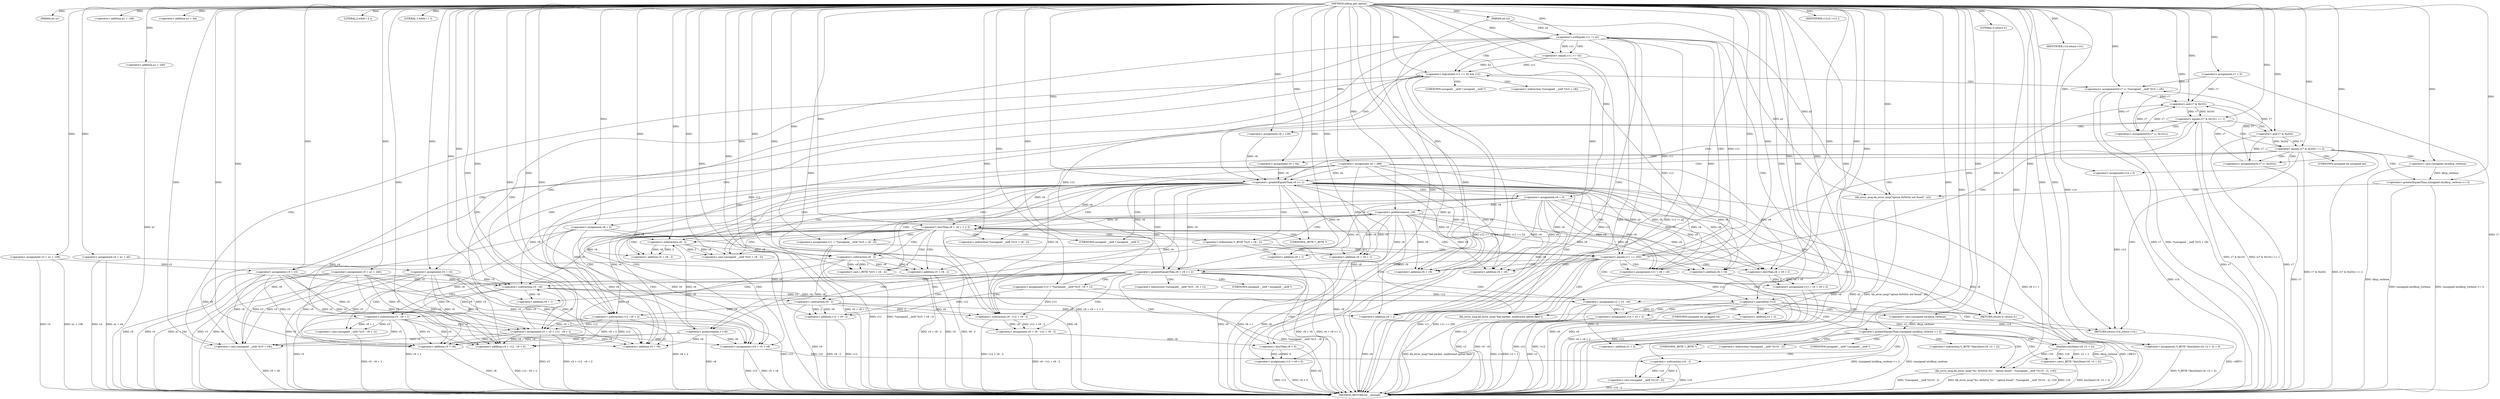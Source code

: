 digraph udhcp_get_option {  
"1000115" [label = "(METHOD,udhcp_get_option)" ]
"1000386" [label = "(METHOD_RETURN,int __fastcall)" ]
"1000116" [label = "(PARAM,int a1)" ]
"1000117" [label = "(PARAM,int a2)" ]
"1000133" [label = "(<operator>.assignment,v3 = a1 + 108)" ]
"1000135" [label = "(<operator>.addition,a1 + 108)" ]
"1000138" [label = "(<operator>.assignment,v4 = a1 + 44)" ]
"1000140" [label = "(<operator>.addition,a1 + 44)" ]
"1000143" [label = "(<operator>.assignment,v5 = a1 + 240)" ]
"1000145" [label = "(<operator>.addition,a1 + 240)" ]
"1000148" [label = "(<operator>.assignment,v6 = 388)" ]
"1000151" [label = "(<operator>.assignment,v7 = 0)" ]
"1000155" [label = "(LITERAL,2,while ( 2 ))" ]
"1000157" [label = "(<operator>.assignment,v8 = 2)" ]
"1000160" [label = "(<operator>.assignment,v9 = 0)" ]
"1000164" [label = "(LITERAL,1,while ( 1 ))" ]
"1000166" [label = "(<operator>.assignment,v10 = v5 + v8)" ]
"1000168" [label = "(<operator>.addition,v5 + v8)" ]
"1000171" [label = "(<operator>.assignment,v11 = *(unsigned __int8 *)(v5 + v8 - 2))" ]
"1000174" [label = "(<operator>.cast,(unsigned __int8 *)(v5 + v8 - 2))" ]
"1000176" [label = "(<operator>.addition,v5 + v8 - 2)" ]
"1000178" [label = "(<operator>.subtraction,v8 - 2)" ]
"1000183" [label = "(<operator>.cast,(_BYTE *)(v5 + v8 - 2))" ]
"1000185" [label = "(<operator>.addition,v5 + v8 - 2)" ]
"1000187" [label = "(<operator>.subtraction,v8 - 2)" ]
"1000191" [label = "(<operator>.preDecrement,--v9)" ]
"1000193" [label = "(<operator>.preIncrement,++v8)" ]
"1000196" [label = "(<operator>.lessThan,v6 + v9 + 1 < 2)" ]
"1000197" [label = "(<operator>.addition,v6 + v9 + 1)" ]
"1000199" [label = "(<operator>.addition,v9 + 1)" ]
"1000205" [label = "(<operator>.equals,v11 == 255)" ]
"1000210" [label = "(<operator>.equals,(v7 & 0x101) == 1)" ]
"1000211" [label = "(<operator>.and,v7 & 0x101)" ]
"1000216" [label = "(<operators>.assignmentOr,v7 |= 0x101u)" ]
"1000219" [label = "(<operator>.assignment,v6 = 128)" ]
"1000222" [label = "(<operator>.assignment,v5 = v3)" ]
"1000227" [label = "(<operator>.equals,(v7 & 0x202) == 2)" ]
"1000228" [label = "(<operator>.and,v7 & 0x202)" ]
"1000233" [label = "(<operators>.assignmentOr,v7 |= 0x202u)" ]
"1000236" [label = "(<operator>.assignment,v6 = 64)" ]
"1000239" [label = "(<operator>.assignment,v5 = v4)" ]
"1000243" [label = "(<operator>.assignment,v14 = 0)" ]
"1000247" [label = "(<operator>.greaterEqualsThan,(unsigned int)dhcp_verbose >= 3)" ]
"1000248" [label = "(<operator>.cast,(unsigned int)dhcp_verbose)" ]
"1000252" [label = "(bb_error_msg,bb_error_msg(\"option 0x%02x not found\", a2))" ]
"1000257" [label = "(<operator>.assignment,v12 = v6 + v9)" ]
"1000259" [label = "(<operator>.addition,v6 + v9)" ]
"1000262" [label = "(<operator>.assignment,v13 = v6 + v9 < 2)" ]
"1000264" [label = "(<operator>.lessThan,v6 + v9 < 2)" ]
"1000265" [label = "(<operator>.addition,v6 + v9)" ]
"1000270" [label = "(<operator>.greaterEqualsThan,v6 + v9 >= 2)" ]
"1000271" [label = "(<operator>.addition,v6 + v9)" ]
"1000276" [label = "(<operator>.assignment,v2 = v5 - v9)" ]
"1000278" [label = "(<operator>.subtraction,v5 - v9)" ]
"1000281" [label = "(<operator>.assignment,v12 = *(unsigned __int8 *)(v5 - v9 + 1))" ]
"1000284" [label = "(<operator>.cast,(unsigned __int8 *)(v5 - v9 + 1))" ]
"1000286" [label = "(<operator>.subtraction,v5 - v9 + 1)" ]
"1000288" [label = "(<operator>.addition,v9 + 1)" ]
"1000291" [label = "(<operator>.assignment,v6 = v6 - v12 + v9 - 2)" ]
"1000293" [label = "(<operator>.subtraction,v6 - v12 + v9 - 2)" ]
"1000295" [label = "(<operator>.addition,v12 + v9 - 2)" ]
"1000297" [label = "(<operator>.subtraction,v9 - 2)" ]
"1000300" [label = "(<operator>.assignment,v13 = v6 < 0)" ]
"1000302" [label = "(<operator>.lessThan,v6 < 0)" ]
"1000306" [label = "(IDENTIFIER,v13,if ( v13 ))" ]
"1000309" [label = "(<operator>.notEquals,v11 != a2)" ]
"1000314" [label = "(<operator>.logicalAnd,v11 == 52 && v12)" ]
"1000315" [label = "(<operator>.equals,v11 == 52)" ]
"1000319" [label = "(<operators>.assignmentOr,v7 |= *(unsigned __int8 *)(v5 + v8))" ]
"1000322" [label = "(<operator>.cast,(unsigned __int8 *)(v5 + v8))" ]
"1000324" [label = "(<operator>.addition,v5 + v8)" ]
"1000327" [label = "(<operator>.assignment,v5 = v5 + v12 - v9 + 2)" ]
"1000329" [label = "(<operator>.addition,v5 + v12 - v9 + 2)" ]
"1000331" [label = "(<operator>.subtraction,v12 - v9 + 2)" ]
"1000333" [label = "(<operator>.addition,v9 + 2)" ]
"1000338" [label = "(<operator>.greaterEqualsThan,v6 >= 1)" ]
"1000344" [label = "(<operator>.logicalNot,!v12)" ]
"1000348" [label = "(bb_error_msg,bb_error_msg(\"bad packet, malformed option field\"))" ]
"1000350" [label = "(RETURN,return 0;,return 0;)" ]
"1000351" [label = "(LITERAL,0,return 0;)" ]
"1000353" [label = "(<operator>.greaterEqualsThan,(unsigned int)dhcp_verbose >= 2)" ]
"1000354" [label = "(<operator>.cast,(unsigned int)dhcp_verbose)" ]
"1000359" [label = "(<operator>.assignment,*(_BYTE *)bin2hex(v16, v2 + 2) = 0)" ]
"1000361" [label = "(<operator>.cast,(_BYTE *)bin2hex(v16, v2 + 2))" ]
"1000363" [label = "(bin2hex,bin2hex(v16, v2 + 2))" ]
"1000365" [label = "(<operator>.addition,v2 + 2)" ]
"1000369" [label = "(bb_error_msg,bb_error_msg(\"%s: 0x%02x %s\", \"option found\", *(unsigned __int8 *)(v10 - 2), v16))" ]
"1000373" [label = "(<operator>.cast,(unsigned __int8 *)(v10 - 2))" ]
"1000375" [label = "(<operator>.subtraction,v10 - 2)" ]
"1000379" [label = "(<operator>.assignment,v14 = v2 + 2)" ]
"1000381" [label = "(<operator>.addition,v2 + 2)" ]
"1000384" [label = "(RETURN,return v14;,return v14;)" ]
"1000385" [label = "(IDENTIFIER,v14,return v14;)" ]
"1000173" [label = "(<operator>.indirection,*(unsigned __int8 *)(v5 + v8 - 2))" ]
"1000175" [label = "(UNKNOWN,unsigned __int8 *,unsigned __int8 *)" ]
"1000182" [label = "(<operator>.indirection,*(_BYTE *)(v5 + v8 - 2))" ]
"1000184" [label = "(UNKNOWN,_BYTE *,_BYTE *)" ]
"1000249" [label = "(UNKNOWN,unsigned int,unsigned int)" ]
"1000283" [label = "(<operator>.indirection,*(unsigned __int8 *)(v5 - v9 + 1))" ]
"1000285" [label = "(UNKNOWN,unsigned __int8 *,unsigned __int8 *)" ]
"1000321" [label = "(<operator>.indirection,*(unsigned __int8 *)(v5 + v8))" ]
"1000323" [label = "(UNKNOWN,unsigned __int8 *,unsigned __int8 *)" ]
"1000355" [label = "(UNKNOWN,unsigned int,unsigned int)" ]
"1000360" [label = "(<operator>.indirection,*(_BYTE *)bin2hex(v16, v2 + 2))" ]
"1000362" [label = "(UNKNOWN,_BYTE *,_BYTE *)" ]
"1000372" [label = "(<operator>.indirection,*(unsigned __int8 *)(v10 - 2))" ]
"1000374" [label = "(UNKNOWN,unsigned __int8 *,unsigned __int8 *)" ]
  "1000350" -> "1000386"  [ label = "DDG: <RET>"] 
  "1000384" -> "1000386"  [ label = "DDG: <RET>"] 
  "1000257" -> "1000386"  [ label = "DDG: v12"] 
  "1000300" -> "1000386"  [ label = "DDG: v13"] 
  "1000166" -> "1000386"  [ label = "DDG: v10"] 
  "1000143" -> "1000386"  [ label = "DDG: v5"] 
  "1000160" -> "1000386"  [ label = "DDG: v9"] 
  "1000193" -> "1000386"  [ label = "DDG: v8"] 
  "1000205" -> "1000386"  [ label = "DDG: v11 == 255"] 
  "1000199" -> "1000386"  [ label = "DDG: v9"] 
  "1000293" -> "1000386"  [ label = "DDG: v12 + v9 - 2"] 
  "1000348" -> "1000386"  [ label = "DDG: bb_error_msg(\"bad packet, malformed option field\")"] 
  "1000315" -> "1000386"  [ label = "DDG: v11"] 
  "1000117" -> "1000386"  [ label = "DDG: a2"] 
  "1000197" -> "1000386"  [ label = "DDG: v9 + 1"] 
  "1000138" -> "1000386"  [ label = "DDG: v4"] 
  "1000222" -> "1000386"  [ label = "DDG: v5"] 
  "1000243" -> "1000386"  [ label = "DDG: v14"] 
  "1000344" -> "1000386"  [ label = "DDG: !v12"] 
  "1000353" -> "1000386"  [ label = "DDG: (unsigned int)dhcp_verbose >= 2"] 
  "1000319" -> "1000386"  [ label = "DDG: *(unsigned __int8 *)(v5 + v8)"] 
  "1000216" -> "1000386"  [ label = "DDG: v7"] 
  "1000333" -> "1000386"  [ label = "DDG: v9"] 
  "1000210" -> "1000386"  [ label = "DDG: v7 & 0x101"] 
  "1000369" -> "1000386"  [ label = "DDG: bb_error_msg(\"%s: 0x%02x %s\", \"option found\", *(unsigned __int8 *)(v10 - 2), v16)"] 
  "1000228" -> "1000386"  [ label = "DDG: v7"] 
  "1000379" -> "1000386"  [ label = "DDG: v14"] 
  "1000151" -> "1000386"  [ label = "DDG: v7"] 
  "1000233" -> "1000386"  [ label = "DDG: v7"] 
  "1000133" -> "1000386"  [ label = "DDG: v3"] 
  "1000281" -> "1000386"  [ label = "DDG: *(unsigned __int8 *)(v5 - v9 + 1)"] 
  "1000297" -> "1000386"  [ label = "DDG: v9"] 
  "1000375" -> "1000386"  [ label = "DDG: v10"] 
  "1000354" -> "1000386"  [ label = "DDG: dhcp_verbose"] 
  "1000295" -> "1000386"  [ label = "DDG: v12"] 
  "1000381" -> "1000386"  [ label = "DDG: v2"] 
  "1000271" -> "1000386"  [ label = "DDG: v6"] 
  "1000319" -> "1000386"  [ label = "DDG: v7"] 
  "1000270" -> "1000386"  [ label = "DDG: v6 + v9 >= 2"] 
  "1000227" -> "1000386"  [ label = "DDG: (v7 & 0x202) == 2"] 
  "1000239" -> "1000386"  [ label = "DDG: v4"] 
  "1000300" -> "1000386"  [ label = "DDG: v6 < 0"] 
  "1000248" -> "1000386"  [ label = "DDG: dhcp_verbose"] 
  "1000222" -> "1000386"  [ label = "DDG: v3"] 
  "1000148" -> "1000386"  [ label = "DDG: v6"] 
  "1000344" -> "1000386"  [ label = "DDG: v12"] 
  "1000309" -> "1000386"  [ label = "DDG: v11"] 
  "1000157" -> "1000386"  [ label = "DDG: v8"] 
  "1000247" -> "1000386"  [ label = "DDG: (unsigned int)dhcp_verbose >= 3"] 
  "1000276" -> "1000386"  [ label = "DDG: v2"] 
  "1000270" -> "1000386"  [ label = "DDG: v6 + v9"] 
  "1000262" -> "1000386"  [ label = "DDG: v13"] 
  "1000369" -> "1000386"  [ label = "DDG: v16"] 
  "1000291" -> "1000386"  [ label = "DDG: v6 - v12 + v9 - 2"] 
  "1000286" -> "1000386"  [ label = "DDG: v9 + 1"] 
  "1000183" -> "1000386"  [ label = "DDG: v5 + v8 - 2"] 
  "1000314" -> "1000386"  [ label = "DDG: v11 == 52 && v12"] 
  "1000247" -> "1000386"  [ label = "DDG: (unsigned int)dhcp_verbose"] 
  "1000252" -> "1000386"  [ label = "DDG: bb_error_msg(\"option 0x%02x not found\", a2)"] 
  "1000284" -> "1000386"  [ label = "DDG: v5 - v9 + 1"] 
  "1000302" -> "1000386"  [ label = "DDG: v6"] 
  "1000309" -> "1000386"  [ label = "DDG: a2"] 
  "1000286" -> "1000386"  [ label = "DDG: v5"] 
  "1000197" -> "1000386"  [ label = "DDG: v6"] 
  "1000369" -> "1000386"  [ label = "DDG: *(unsigned __int8 *)(v10 - 2)"] 
  "1000331" -> "1000386"  [ label = "DDG: v12"] 
  "1000187" -> "1000386"  [ label = "DDG: v8"] 
  "1000314" -> "1000386"  [ label = "DDG: v11 == 52"] 
  "1000133" -> "1000386"  [ label = "DDG: a1 + 108"] 
  "1000205" -> "1000386"  [ label = "DDG: v11"] 
  "1000327" -> "1000386"  [ label = "DDG: v5"] 
  "1000185" -> "1000386"  [ label = "DDG: v8 - 2"] 
  "1000227" -> "1000386"  [ label = "DDG: v7 & 0x202"] 
  "1000327" -> "1000386"  [ label = "DDG: v5 + v12 - v9 + 2"] 
  "1000271" -> "1000386"  [ label = "DDG: v9"] 
  "1000196" -> "1000386"  [ label = "DDG: v6 + v9 + 1 < 2"] 
  "1000338" -> "1000386"  [ label = "DDG: v6"] 
  "1000353" -> "1000386"  [ label = "DDG: (unsigned int)dhcp_verbose"] 
  "1000373" -> "1000386"  [ label = "DDG: v10 - 2"] 
  "1000138" -> "1000386"  [ label = "DDG: a1 + 44"] 
  "1000276" -> "1000386"  [ label = "DDG: v5 - v9"] 
  "1000361" -> "1000386"  [ label = "DDG: bin2hex(v16, v2 + 2)"] 
  "1000262" -> "1000386"  [ label = "DDG: v6 + v9 < 2"] 
  "1000143" -> "1000386"  [ label = "DDG: a1 + 240"] 
  "1000171" -> "1000386"  [ label = "DDG: *(unsigned __int8 *)(v5 + v8 - 2)"] 
  "1000210" -> "1000386"  [ label = "DDG: (v7 & 0x101) == 1"] 
  "1000252" -> "1000386"  [ label = "DDG: a2"] 
  "1000309" -> "1000386"  [ label = "DDG: v11 != a2"] 
  "1000324" -> "1000386"  [ label = "DDG: v8"] 
  "1000171" -> "1000386"  [ label = "DDG: v11"] 
  "1000196" -> "1000386"  [ label = "DDG: v6 + v9 + 1"] 
  "1000295" -> "1000386"  [ label = "DDG: v9 - 2"] 
  "1000239" -> "1000386"  [ label = "DDG: v5"] 
  "1000322" -> "1000386"  [ label = "DDG: v5 + v8"] 
  "1000338" -> "1000386"  [ label = "DDG: v6 >= 1"] 
  "1000145" -> "1000386"  [ label = "DDG: a1"] 
  "1000379" -> "1000386"  [ label = "DDG: v2 + 2"] 
  "1000166" -> "1000386"  [ label = "DDG: v5 + v8"] 
  "1000185" -> "1000386"  [ label = "DDG: v5"] 
  "1000331" -> "1000386"  [ label = "DDG: v9 + 2"] 
  "1000359" -> "1000386"  [ label = "DDG: *(_BYTE *)bin2hex(v16, v2 + 2)"] 
  "1000329" -> "1000386"  [ label = "DDG: v12 - v9 + 2"] 
  "1000115" -> "1000116"  [ label = "DDG: "] 
  "1000115" -> "1000117"  [ label = "DDG: "] 
  "1000115" -> "1000133"  [ label = "DDG: "] 
  "1000115" -> "1000135"  [ label = "DDG: "] 
  "1000115" -> "1000138"  [ label = "DDG: "] 
  "1000115" -> "1000140"  [ label = "DDG: "] 
  "1000115" -> "1000143"  [ label = "DDG: "] 
  "1000115" -> "1000145"  [ label = "DDG: "] 
  "1000115" -> "1000148"  [ label = "DDG: "] 
  "1000115" -> "1000151"  [ label = "DDG: "] 
  "1000115" -> "1000155"  [ label = "DDG: "] 
  "1000115" -> "1000157"  [ label = "DDG: "] 
  "1000115" -> "1000160"  [ label = "DDG: "] 
  "1000115" -> "1000164"  [ label = "DDG: "] 
  "1000143" -> "1000166"  [ label = "DDG: v5"] 
  "1000222" -> "1000166"  [ label = "DDG: v5"] 
  "1000327" -> "1000166"  [ label = "DDG: v5"] 
  "1000239" -> "1000166"  [ label = "DDG: v5"] 
  "1000115" -> "1000166"  [ label = "DDG: "] 
  "1000193" -> "1000166"  [ label = "DDG: v8"] 
  "1000157" -> "1000166"  [ label = "DDG: v8"] 
  "1000143" -> "1000168"  [ label = "DDG: v5"] 
  "1000222" -> "1000168"  [ label = "DDG: v5"] 
  "1000327" -> "1000168"  [ label = "DDG: v5"] 
  "1000239" -> "1000168"  [ label = "DDG: v5"] 
  "1000115" -> "1000168"  [ label = "DDG: "] 
  "1000193" -> "1000168"  [ label = "DDG: v8"] 
  "1000157" -> "1000168"  [ label = "DDG: v8"] 
  "1000115" -> "1000171"  [ label = "DDG: "] 
  "1000115" -> "1000174"  [ label = "DDG: "] 
  "1000178" -> "1000174"  [ label = "DDG: v8"] 
  "1000178" -> "1000174"  [ label = "DDG: 2"] 
  "1000115" -> "1000176"  [ label = "DDG: "] 
  "1000178" -> "1000176"  [ label = "DDG: v8"] 
  "1000178" -> "1000176"  [ label = "DDG: 2"] 
  "1000115" -> "1000178"  [ label = "DDG: "] 
  "1000193" -> "1000178"  [ label = "DDG: v8"] 
  "1000157" -> "1000178"  [ label = "DDG: v8"] 
  "1000115" -> "1000183"  [ label = "DDG: "] 
  "1000187" -> "1000183"  [ label = "DDG: v8"] 
  "1000187" -> "1000183"  [ label = "DDG: 2"] 
  "1000115" -> "1000185"  [ label = "DDG: "] 
  "1000187" -> "1000185"  [ label = "DDG: v8"] 
  "1000187" -> "1000185"  [ label = "DDG: 2"] 
  "1000178" -> "1000187"  [ label = "DDG: v8"] 
  "1000115" -> "1000187"  [ label = "DDG: "] 
  "1000160" -> "1000191"  [ label = "DDG: v9"] 
  "1000115" -> "1000191"  [ label = "DDG: "] 
  "1000187" -> "1000193"  [ label = "DDG: v8"] 
  "1000115" -> "1000193"  [ label = "DDG: "] 
  "1000148" -> "1000196"  [ label = "DDG: v6"] 
  "1000338" -> "1000196"  [ label = "DDG: v6"] 
  "1000115" -> "1000196"  [ label = "DDG: "] 
  "1000191" -> "1000196"  [ label = "DDG: v9"] 
  "1000148" -> "1000197"  [ label = "DDG: v6"] 
  "1000338" -> "1000197"  [ label = "DDG: v6"] 
  "1000115" -> "1000197"  [ label = "DDG: "] 
  "1000191" -> "1000197"  [ label = "DDG: v9"] 
  "1000191" -> "1000199"  [ label = "DDG: v9"] 
  "1000115" -> "1000199"  [ label = "DDG: "] 
  "1000315" -> "1000205"  [ label = "DDG: v11"] 
  "1000171" -> "1000205"  [ label = "DDG: v11"] 
  "1000115" -> "1000205"  [ label = "DDG: "] 
  "1000211" -> "1000210"  [ label = "DDG: v7"] 
  "1000211" -> "1000210"  [ label = "DDG: 0x101"] 
  "1000216" -> "1000211"  [ label = "DDG: v7"] 
  "1000319" -> "1000211"  [ label = "DDG: v7"] 
  "1000151" -> "1000211"  [ label = "DDG: v7"] 
  "1000233" -> "1000211"  [ label = "DDG: v7"] 
  "1000115" -> "1000211"  [ label = "DDG: "] 
  "1000115" -> "1000210"  [ label = "DDG: "] 
  "1000115" -> "1000216"  [ label = "DDG: "] 
  "1000211" -> "1000216"  [ label = "DDG: v7"] 
  "1000115" -> "1000219"  [ label = "DDG: "] 
  "1000133" -> "1000222"  [ label = "DDG: v3"] 
  "1000115" -> "1000222"  [ label = "DDG: "] 
  "1000228" -> "1000227"  [ label = "DDG: v7"] 
  "1000228" -> "1000227"  [ label = "DDG: 0x202"] 
  "1000211" -> "1000228"  [ label = "DDG: v7"] 
  "1000115" -> "1000228"  [ label = "DDG: "] 
  "1000115" -> "1000227"  [ label = "DDG: "] 
  "1000115" -> "1000233"  [ label = "DDG: "] 
  "1000228" -> "1000233"  [ label = "DDG: v7"] 
  "1000115" -> "1000236"  [ label = "DDG: "] 
  "1000138" -> "1000239"  [ label = "DDG: v4"] 
  "1000115" -> "1000239"  [ label = "DDG: "] 
  "1000115" -> "1000243"  [ label = "DDG: "] 
  "1000248" -> "1000247"  [ label = "DDG: dhcp_verbose"] 
  "1000115" -> "1000248"  [ label = "DDG: "] 
  "1000115" -> "1000247"  [ label = "DDG: "] 
  "1000115" -> "1000252"  [ label = "DDG: "] 
  "1000309" -> "1000252"  [ label = "DDG: a2"] 
  "1000117" -> "1000252"  [ label = "DDG: a2"] 
  "1000148" -> "1000257"  [ label = "DDG: v6"] 
  "1000338" -> "1000257"  [ label = "DDG: v6"] 
  "1000115" -> "1000257"  [ label = "DDG: "] 
  "1000160" -> "1000257"  [ label = "DDG: v9"] 
  "1000191" -> "1000257"  [ label = "DDG: v9"] 
  "1000148" -> "1000259"  [ label = "DDG: v6"] 
  "1000338" -> "1000259"  [ label = "DDG: v6"] 
  "1000115" -> "1000259"  [ label = "DDG: "] 
  "1000160" -> "1000259"  [ label = "DDG: v9"] 
  "1000191" -> "1000259"  [ label = "DDG: v9"] 
  "1000264" -> "1000262"  [ label = "DDG: v6 + v9"] 
  "1000264" -> "1000262"  [ label = "DDG: 2"] 
  "1000115" -> "1000262"  [ label = "DDG: "] 
  "1000115" -> "1000264"  [ label = "DDG: "] 
  "1000148" -> "1000264"  [ label = "DDG: v6"] 
  "1000338" -> "1000264"  [ label = "DDG: v6"] 
  "1000160" -> "1000264"  [ label = "DDG: v9"] 
  "1000191" -> "1000264"  [ label = "DDG: v9"] 
  "1000115" -> "1000265"  [ label = "DDG: "] 
  "1000148" -> "1000265"  [ label = "DDG: v6"] 
  "1000338" -> "1000265"  [ label = "DDG: v6"] 
  "1000160" -> "1000265"  [ label = "DDG: v9"] 
  "1000191" -> "1000265"  [ label = "DDG: v9"] 
  "1000115" -> "1000270"  [ label = "DDG: "] 
  "1000148" -> "1000270"  [ label = "DDG: v6"] 
  "1000338" -> "1000270"  [ label = "DDG: v6"] 
  "1000160" -> "1000270"  [ label = "DDG: v9"] 
  "1000191" -> "1000270"  [ label = "DDG: v9"] 
  "1000115" -> "1000271"  [ label = "DDG: "] 
  "1000148" -> "1000271"  [ label = "DDG: v6"] 
  "1000338" -> "1000271"  [ label = "DDG: v6"] 
  "1000160" -> "1000271"  [ label = "DDG: v9"] 
  "1000191" -> "1000271"  [ label = "DDG: v9"] 
  "1000278" -> "1000276"  [ label = "DDG: v5"] 
  "1000278" -> "1000276"  [ label = "DDG: v9"] 
  "1000115" -> "1000276"  [ label = "DDG: "] 
  "1000143" -> "1000278"  [ label = "DDG: v5"] 
  "1000222" -> "1000278"  [ label = "DDG: v5"] 
  "1000327" -> "1000278"  [ label = "DDG: v5"] 
  "1000239" -> "1000278"  [ label = "DDG: v5"] 
  "1000115" -> "1000278"  [ label = "DDG: "] 
  "1000160" -> "1000278"  [ label = "DDG: v9"] 
  "1000191" -> "1000278"  [ label = "DDG: v9"] 
  "1000115" -> "1000281"  [ label = "DDG: "] 
  "1000286" -> "1000284"  [ label = "DDG: v5"] 
  "1000286" -> "1000284"  [ label = "DDG: v9 + 1"] 
  "1000278" -> "1000286"  [ label = "DDG: v5"] 
  "1000115" -> "1000286"  [ label = "DDG: "] 
  "1000278" -> "1000286"  [ label = "DDG: v9"] 
  "1000278" -> "1000288"  [ label = "DDG: v9"] 
  "1000115" -> "1000288"  [ label = "DDG: "] 
  "1000293" -> "1000291"  [ label = "DDG: v6"] 
  "1000293" -> "1000291"  [ label = "DDG: v12 + v9 - 2"] 
  "1000115" -> "1000291"  [ label = "DDG: "] 
  "1000115" -> "1000293"  [ label = "DDG: "] 
  "1000148" -> "1000293"  [ label = "DDG: v6"] 
  "1000338" -> "1000293"  [ label = "DDG: v6"] 
  "1000281" -> "1000293"  [ label = "DDG: v12"] 
  "1000297" -> "1000293"  [ label = "DDG: v9"] 
  "1000297" -> "1000293"  [ label = "DDG: 2"] 
  "1000281" -> "1000295"  [ label = "DDG: v12"] 
  "1000115" -> "1000295"  [ label = "DDG: "] 
  "1000297" -> "1000295"  [ label = "DDG: v9"] 
  "1000297" -> "1000295"  [ label = "DDG: 2"] 
  "1000115" -> "1000297"  [ label = "DDG: "] 
  "1000278" -> "1000297"  [ label = "DDG: v9"] 
  "1000302" -> "1000300"  [ label = "DDG: v6"] 
  "1000302" -> "1000300"  [ label = "DDG: 0"] 
  "1000115" -> "1000300"  [ label = "DDG: "] 
  "1000291" -> "1000302"  [ label = "DDG: v6"] 
  "1000115" -> "1000302"  [ label = "DDG: "] 
  "1000115" -> "1000306"  [ label = "DDG: "] 
  "1000205" -> "1000309"  [ label = "DDG: v11"] 
  "1000115" -> "1000309"  [ label = "DDG: "] 
  "1000117" -> "1000309"  [ label = "DDG: a2"] 
  "1000315" -> "1000314"  [ label = "DDG: v11"] 
  "1000315" -> "1000314"  [ label = "DDG: 52"] 
  "1000309" -> "1000315"  [ label = "DDG: v11"] 
  "1000115" -> "1000315"  [ label = "DDG: "] 
  "1000257" -> "1000314"  [ label = "DDG: v12"] 
  "1000115" -> "1000314"  [ label = "DDG: "] 
  "1000281" -> "1000314"  [ label = "DDG: v12"] 
  "1000216" -> "1000319"  [ label = "DDG: v7"] 
  "1000151" -> "1000319"  [ label = "DDG: v7"] 
  "1000233" -> "1000319"  [ label = "DDG: v7"] 
  "1000115" -> "1000319"  [ label = "DDG: "] 
  "1000143" -> "1000322"  [ label = "DDG: v5"] 
  "1000222" -> "1000322"  [ label = "DDG: v5"] 
  "1000286" -> "1000322"  [ label = "DDG: v5"] 
  "1000327" -> "1000322"  [ label = "DDG: v5"] 
  "1000239" -> "1000322"  [ label = "DDG: v5"] 
  "1000115" -> "1000322"  [ label = "DDG: "] 
  "1000193" -> "1000322"  [ label = "DDG: v8"] 
  "1000157" -> "1000322"  [ label = "DDG: v8"] 
  "1000187" -> "1000322"  [ label = "DDG: v8"] 
  "1000143" -> "1000324"  [ label = "DDG: v5"] 
  "1000222" -> "1000324"  [ label = "DDG: v5"] 
  "1000286" -> "1000324"  [ label = "DDG: v5"] 
  "1000327" -> "1000324"  [ label = "DDG: v5"] 
  "1000239" -> "1000324"  [ label = "DDG: v5"] 
  "1000115" -> "1000324"  [ label = "DDG: "] 
  "1000193" -> "1000324"  [ label = "DDG: v8"] 
  "1000157" -> "1000324"  [ label = "DDG: v8"] 
  "1000187" -> "1000324"  [ label = "DDG: v8"] 
  "1000143" -> "1000327"  [ label = "DDG: v5"] 
  "1000286" -> "1000327"  [ label = "DDG: v5"] 
  "1000239" -> "1000327"  [ label = "DDG: v5"] 
  "1000222" -> "1000327"  [ label = "DDG: v5"] 
  "1000115" -> "1000327"  [ label = "DDG: "] 
  "1000331" -> "1000327"  [ label = "DDG: v12"] 
  "1000331" -> "1000327"  [ label = "DDG: v9 + 2"] 
  "1000143" -> "1000329"  [ label = "DDG: v5"] 
  "1000286" -> "1000329"  [ label = "DDG: v5"] 
  "1000327" -> "1000329"  [ label = "DDG: v5"] 
  "1000239" -> "1000329"  [ label = "DDG: v5"] 
  "1000222" -> "1000329"  [ label = "DDG: v5"] 
  "1000115" -> "1000329"  [ label = "DDG: "] 
  "1000331" -> "1000329"  [ label = "DDG: v12"] 
  "1000331" -> "1000329"  [ label = "DDG: v9 + 2"] 
  "1000314" -> "1000331"  [ label = "DDG: v12"] 
  "1000115" -> "1000331"  [ label = "DDG: "] 
  "1000297" -> "1000331"  [ label = "DDG: v9"] 
  "1000160" -> "1000331"  [ label = "DDG: v9"] 
  "1000191" -> "1000331"  [ label = "DDG: v9"] 
  "1000297" -> "1000333"  [ label = "DDG: v9"] 
  "1000115" -> "1000333"  [ label = "DDG: "] 
  "1000160" -> "1000333"  [ label = "DDG: v9"] 
  "1000191" -> "1000333"  [ label = "DDG: v9"] 
  "1000236" -> "1000338"  [ label = "DDG: v6"] 
  "1000302" -> "1000338"  [ label = "DDG: v6"] 
  "1000219" -> "1000338"  [ label = "DDG: v6"] 
  "1000115" -> "1000338"  [ label = "DDG: "] 
  "1000148" -> "1000338"  [ label = "DDG: v6"] 
  "1000257" -> "1000344"  [ label = "DDG: v12"] 
  "1000115" -> "1000344"  [ label = "DDG: "] 
  "1000281" -> "1000344"  [ label = "DDG: v12"] 
  "1000115" -> "1000348"  [ label = "DDG: "] 
  "1000351" -> "1000350"  [ label = "DDG: 0"] 
  "1000115" -> "1000350"  [ label = "DDG: "] 
  "1000115" -> "1000351"  [ label = "DDG: "] 
  "1000354" -> "1000353"  [ label = "DDG: dhcp_verbose"] 
  "1000115" -> "1000354"  [ label = "DDG: "] 
  "1000115" -> "1000353"  [ label = "DDG: "] 
  "1000115" -> "1000359"  [ label = "DDG: "] 
  "1000363" -> "1000361"  [ label = "DDG: v16"] 
  "1000363" -> "1000361"  [ label = "DDG: v2 + 2"] 
  "1000115" -> "1000363"  [ label = "DDG: "] 
  "1000276" -> "1000363"  [ label = "DDG: v2"] 
  "1000276" -> "1000365"  [ label = "DDG: v2"] 
  "1000115" -> "1000365"  [ label = "DDG: "] 
  "1000115" -> "1000369"  [ label = "DDG: "] 
  "1000375" -> "1000373"  [ label = "DDG: v10"] 
  "1000375" -> "1000373"  [ label = "DDG: 2"] 
  "1000166" -> "1000375"  [ label = "DDG: v10"] 
  "1000115" -> "1000375"  [ label = "DDG: "] 
  "1000363" -> "1000369"  [ label = "DDG: v16"] 
  "1000276" -> "1000379"  [ label = "DDG: v2"] 
  "1000115" -> "1000379"  [ label = "DDG: "] 
  "1000276" -> "1000381"  [ label = "DDG: v2"] 
  "1000115" -> "1000381"  [ label = "DDG: "] 
  "1000385" -> "1000384"  [ label = "DDG: v14"] 
  "1000243" -> "1000384"  [ label = "DDG: v14"] 
  "1000379" -> "1000384"  [ label = "DDG: v14"] 
  "1000115" -> "1000385"  [ label = "DDG: "] 
  "1000182" -> "1000191"  [ label = "CDG: "] 
  "1000182" -> "1000199"  [ label = "CDG: "] 
  "1000182" -> "1000197"  [ label = "CDG: "] 
  "1000182" -> "1000196"  [ label = "CDG: "] 
  "1000182" -> "1000193"  [ label = "CDG: "] 
  "1000182" -> "1000205"  [ label = "CDG: "] 
  "1000196" -> "1000350"  [ label = "CDG: "] 
  "1000196" -> "1000348"  [ label = "CDG: "] 
  "1000196" -> "1000176"  [ label = "CDG: "] 
  "1000196" -> "1000175"  [ label = "CDG: "] 
  "1000196" -> "1000174"  [ label = "CDG: "] 
  "1000196" -> "1000173"  [ label = "CDG: "] 
  "1000196" -> "1000171"  [ label = "CDG: "] 
  "1000196" -> "1000168"  [ label = "CDG: "] 
  "1000196" -> "1000166"  [ label = "CDG: "] 
  "1000196" -> "1000187"  [ label = "CDG: "] 
  "1000196" -> "1000185"  [ label = "CDG: "] 
  "1000196" -> "1000184"  [ label = "CDG: "] 
  "1000196" -> "1000183"  [ label = "CDG: "] 
  "1000196" -> "1000182"  [ label = "CDG: "] 
  "1000196" -> "1000178"  [ label = "CDG: "] 
  "1000196" -> "1000205"  [ label = "CDG: "] 
  "1000205" -> "1000211"  [ label = "CDG: "] 
  "1000205" -> "1000210"  [ label = "CDG: "] 
  "1000205" -> "1000271"  [ label = "CDG: "] 
  "1000205" -> "1000270"  [ label = "CDG: "] 
  "1000205" -> "1000265"  [ label = "CDG: "] 
  "1000205" -> "1000264"  [ label = "CDG: "] 
  "1000205" -> "1000262"  [ label = "CDG: "] 
  "1000205" -> "1000259"  [ label = "CDG: "] 
  "1000205" -> "1000257"  [ label = "CDG: "] 
  "1000205" -> "1000309"  [ label = "CDG: "] 
  "1000205" -> "1000350"  [ label = "CDG: "] 
  "1000205" -> "1000348"  [ label = "CDG: "] 
  "1000210" -> "1000222"  [ label = "CDG: "] 
  "1000210" -> "1000219"  [ label = "CDG: "] 
  "1000210" -> "1000216"  [ label = "CDG: "] 
  "1000210" -> "1000228"  [ label = "CDG: "] 
  "1000210" -> "1000227"  [ label = "CDG: "] 
  "1000210" -> "1000338"  [ label = "CDG: "] 
  "1000227" -> "1000239"  [ label = "CDG: "] 
  "1000227" -> "1000236"  [ label = "CDG: "] 
  "1000227" -> "1000233"  [ label = "CDG: "] 
  "1000227" -> "1000249"  [ label = "CDG: "] 
  "1000227" -> "1000248"  [ label = "CDG: "] 
  "1000227" -> "1000247"  [ label = "CDG: "] 
  "1000227" -> "1000243"  [ label = "CDG: "] 
  "1000227" -> "1000338"  [ label = "CDG: "] 
  "1000227" -> "1000384"  [ label = "CDG: "] 
  "1000247" -> "1000252"  [ label = "CDG: "] 
  "1000270" -> "1000288"  [ label = "CDG: "] 
  "1000270" -> "1000286"  [ label = "CDG: "] 
  "1000270" -> "1000285"  [ label = "CDG: "] 
  "1000270" -> "1000284"  [ label = "CDG: "] 
  "1000270" -> "1000283"  [ label = "CDG: "] 
  "1000270" -> "1000281"  [ label = "CDG: "] 
  "1000270" -> "1000278"  [ label = "CDG: "] 
  "1000270" -> "1000276"  [ label = "CDG: "] 
  "1000270" -> "1000302"  [ label = "CDG: "] 
  "1000270" -> "1000300"  [ label = "CDG: "] 
  "1000270" -> "1000297"  [ label = "CDG: "] 
  "1000270" -> "1000295"  [ label = "CDG: "] 
  "1000270" -> "1000293"  [ label = "CDG: "] 
  "1000270" -> "1000291"  [ label = "CDG: "] 
  "1000309" -> "1000315"  [ label = "CDG: "] 
  "1000309" -> "1000314"  [ label = "CDG: "] 
  "1000309" -> "1000333"  [ label = "CDG: "] 
  "1000309" -> "1000331"  [ label = "CDG: "] 
  "1000309" -> "1000329"  [ label = "CDG: "] 
  "1000309" -> "1000327"  [ label = "CDG: "] 
  "1000309" -> "1000344"  [ label = "CDG: "] 
  "1000309" -> "1000338"  [ label = "CDG: "] 
  "1000314" -> "1000319"  [ label = "CDG: "] 
  "1000314" -> "1000324"  [ label = "CDG: "] 
  "1000314" -> "1000323"  [ label = "CDG: "] 
  "1000314" -> "1000322"  [ label = "CDG: "] 
  "1000314" -> "1000321"  [ label = "CDG: "] 
  "1000338" -> "1000350"  [ label = "CDG: "] 
  "1000338" -> "1000348"  [ label = "CDG: "] 
  "1000338" -> "1000160"  [ label = "CDG: "] 
  "1000338" -> "1000157"  [ label = "CDG: "] 
  "1000338" -> "1000176"  [ label = "CDG: "] 
  "1000338" -> "1000175"  [ label = "CDG: "] 
  "1000338" -> "1000174"  [ label = "CDG: "] 
  "1000338" -> "1000173"  [ label = "CDG: "] 
  "1000338" -> "1000171"  [ label = "CDG: "] 
  "1000338" -> "1000168"  [ label = "CDG: "] 
  "1000338" -> "1000166"  [ label = "CDG: "] 
  "1000338" -> "1000187"  [ label = "CDG: "] 
  "1000338" -> "1000185"  [ label = "CDG: "] 
  "1000338" -> "1000184"  [ label = "CDG: "] 
  "1000338" -> "1000183"  [ label = "CDG: "] 
  "1000338" -> "1000182"  [ label = "CDG: "] 
  "1000338" -> "1000178"  [ label = "CDG: "] 
  "1000338" -> "1000205"  [ label = "CDG: "] 
  "1000344" -> "1000350"  [ label = "CDG: "] 
  "1000344" -> "1000348"  [ label = "CDG: "] 
  "1000344" -> "1000355"  [ label = "CDG: "] 
  "1000344" -> "1000354"  [ label = "CDG: "] 
  "1000344" -> "1000353"  [ label = "CDG: "] 
  "1000344" -> "1000384"  [ label = "CDG: "] 
  "1000344" -> "1000381"  [ label = "CDG: "] 
  "1000344" -> "1000379"  [ label = "CDG: "] 
  "1000353" -> "1000365"  [ label = "CDG: "] 
  "1000353" -> "1000363"  [ label = "CDG: "] 
  "1000353" -> "1000362"  [ label = "CDG: "] 
  "1000353" -> "1000361"  [ label = "CDG: "] 
  "1000353" -> "1000360"  [ label = "CDG: "] 
  "1000353" -> "1000359"  [ label = "CDG: "] 
  "1000353" -> "1000375"  [ label = "CDG: "] 
  "1000353" -> "1000374"  [ label = "CDG: "] 
  "1000353" -> "1000373"  [ label = "CDG: "] 
  "1000353" -> "1000372"  [ label = "CDG: "] 
  "1000353" -> "1000369"  [ label = "CDG: "] 
}
